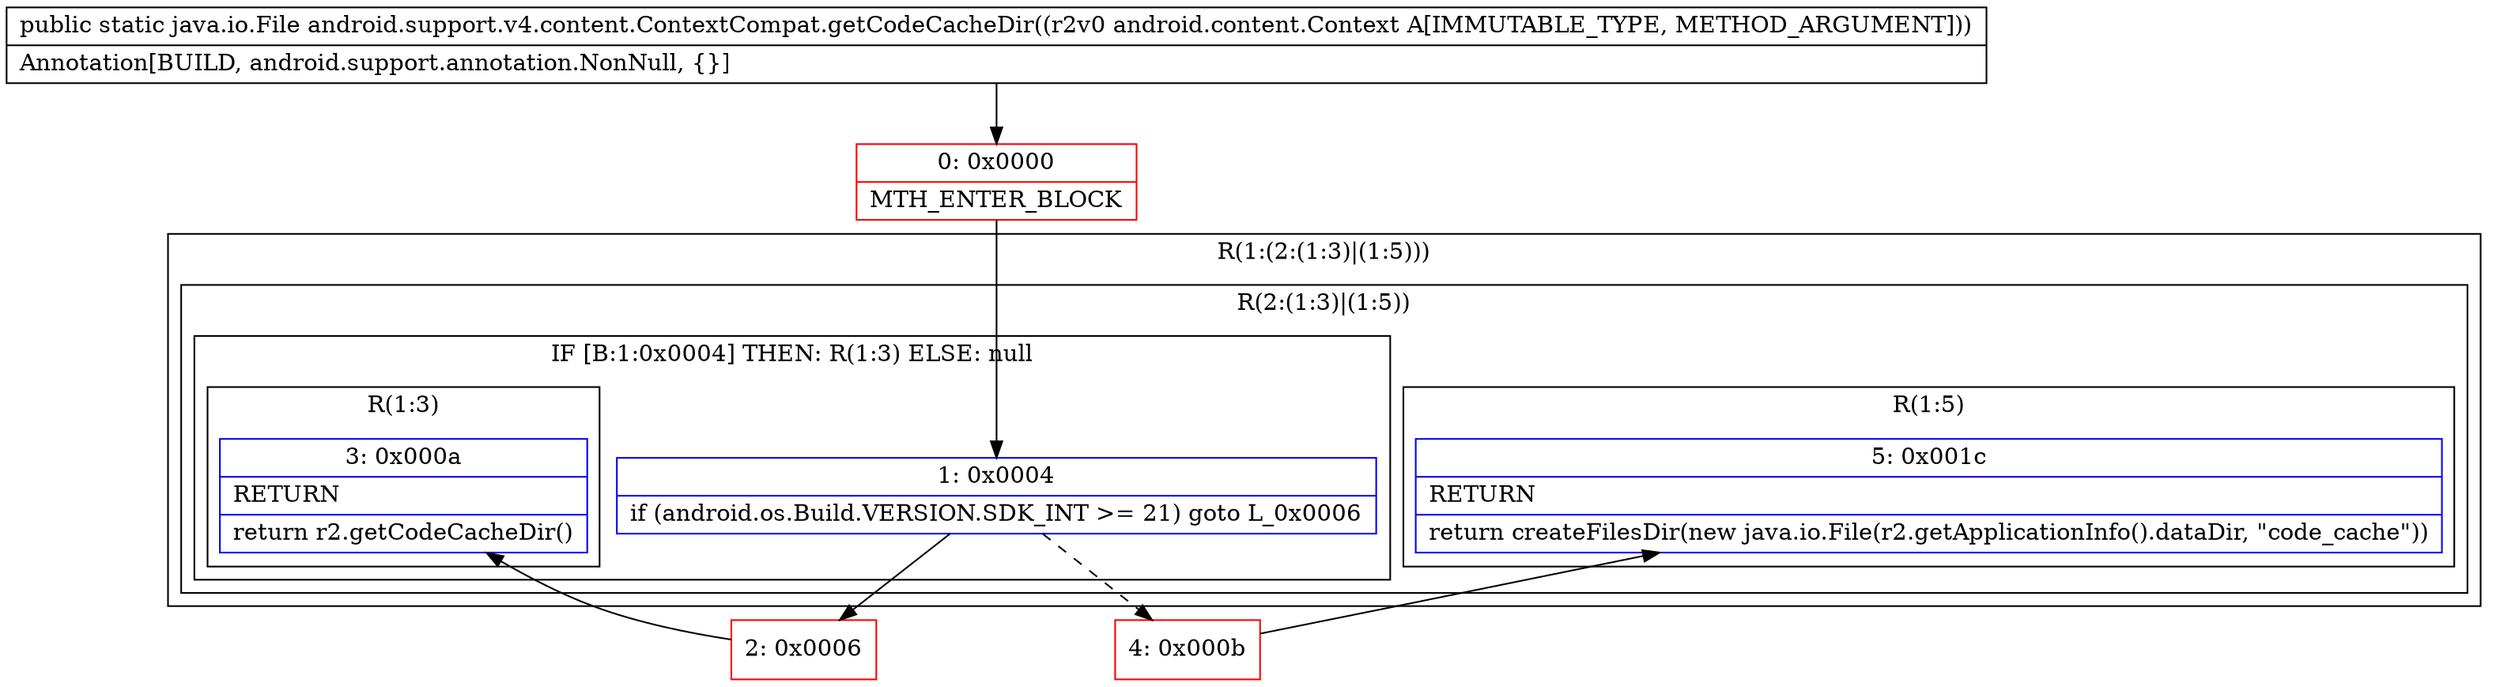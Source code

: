 digraph "CFG forandroid.support.v4.content.ContextCompat.getCodeCacheDir(Landroid\/content\/Context;)Ljava\/io\/File;" {
subgraph cluster_Region_926363458 {
label = "R(1:(2:(1:3)|(1:5)))";
node [shape=record,color=blue];
subgraph cluster_Region_1941692101 {
label = "R(2:(1:3)|(1:5))";
node [shape=record,color=blue];
subgraph cluster_IfRegion_1106706205 {
label = "IF [B:1:0x0004] THEN: R(1:3) ELSE: null";
node [shape=record,color=blue];
Node_1 [shape=record,label="{1\:\ 0x0004|if (android.os.Build.VERSION.SDK_INT \>= 21) goto L_0x0006\l}"];
subgraph cluster_Region_1696551542 {
label = "R(1:3)";
node [shape=record,color=blue];
Node_3 [shape=record,label="{3\:\ 0x000a|RETURN\l|return r2.getCodeCacheDir()\l}"];
}
}
subgraph cluster_Region_1809595560 {
label = "R(1:5)";
node [shape=record,color=blue];
Node_5 [shape=record,label="{5\:\ 0x001c|RETURN\l|return createFilesDir(new java.io.File(r2.getApplicationInfo().dataDir, \"code_cache\"))\l}"];
}
}
}
Node_0 [shape=record,color=red,label="{0\:\ 0x0000|MTH_ENTER_BLOCK\l}"];
Node_2 [shape=record,color=red,label="{2\:\ 0x0006}"];
Node_4 [shape=record,color=red,label="{4\:\ 0x000b}"];
MethodNode[shape=record,label="{public static java.io.File android.support.v4.content.ContextCompat.getCodeCacheDir((r2v0 android.content.Context A[IMMUTABLE_TYPE, METHOD_ARGUMENT]))  | Annotation[BUILD, android.support.annotation.NonNull, \{\}]\l}"];
MethodNode -> Node_0;
Node_1 -> Node_2;
Node_1 -> Node_4[style=dashed];
Node_0 -> Node_1;
Node_2 -> Node_3;
Node_4 -> Node_5;
}

